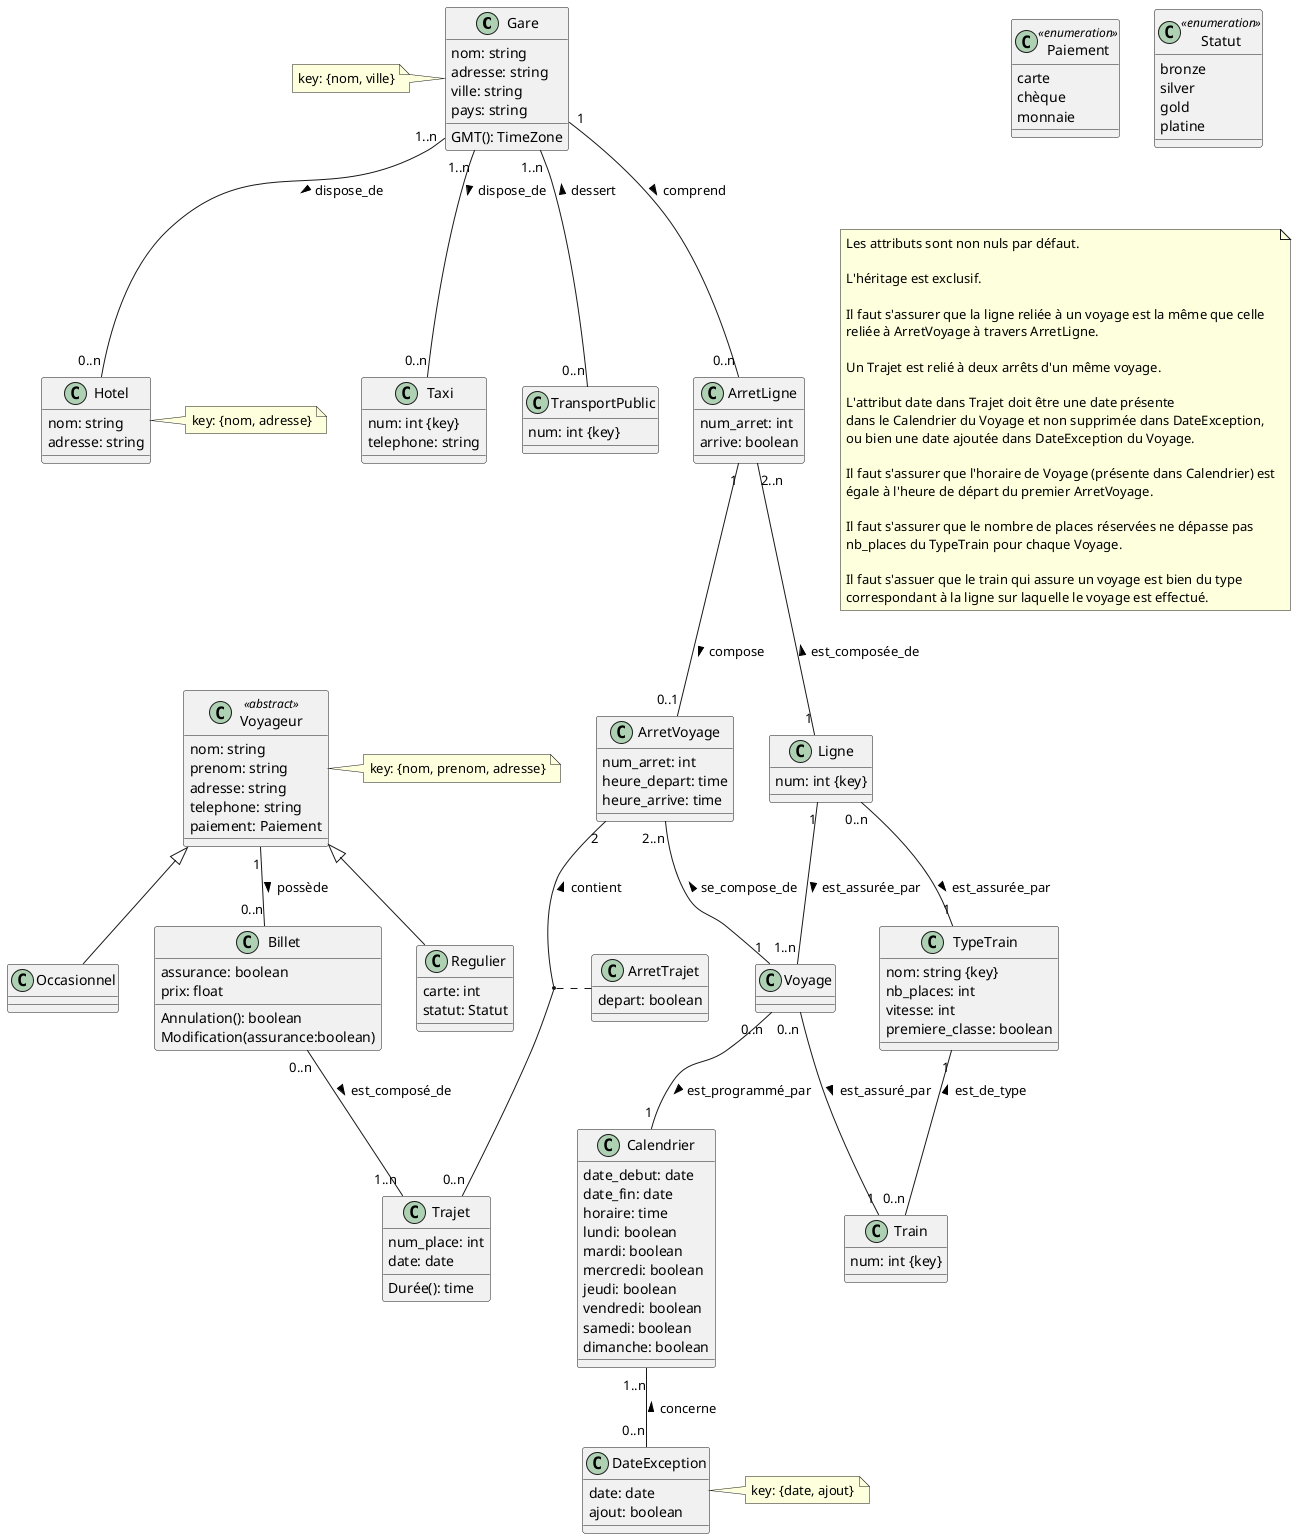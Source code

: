@startuml

class Gare {
  nom: string
  adresse: string
  ville: string
  pays: string
  __
  GMT(): TimeZone
}

class Gare
note left: key: {nom, ville}

class Hotel {
  nom: string
  adresse: string
}

class Hotel
note right: key: {nom, adresse}

class Taxi {
  num: int {key}
  telephone: string
}

class TransportPublic {
  num: int {key}
}

class Train {
  num: int {key}
}

class TypeTrain {
  nom: string {key}
  nb_places: int
  vitesse: int
  premiere_classe: boolean
}

class ArretLigne {
  num_arret: int
  arrive: boolean
}

class ArretVoyage {
  num_arret: int
  heure_depart: time
  heure_arrive: time
}

class ArretTrajet {
  depart: boolean
}

class Ligne {
  num: int {key}
}

class Voyage {
}

class Calendrier {
  date_debut: date
  date_fin: date
  horaire: time
  lundi: boolean
  mardi: boolean
  mercredi: boolean
  jeudi: boolean
  vendredi: boolean
  samedi: boolean
  dimanche: boolean
}

class DateException {
  date: date
  ajout: boolean
}
note right: key: {date, ajout}

class Voyageur <<abstract>> {
  nom: string
  prenom: string
  adresse: string
  telephone: string
  paiement: Paiement
}

class Voyageur
note right: key: {nom, prenom, adresse}

class Occasionnel {
}

class Regulier {
  carte: int
  statut: Statut
}

class Billet {
  assurance: boolean
  prix: float
  __
  Annulation(): boolean
  Modification(assurance:boolean)
}

class Trajet {
  num_place: int
  date: date
  __
  Durée(): time
}

class Paiement << enumeration >> {
  carte
  chèque
  monnaie
}

class Statut << enumeration >> {
  bronze
  silver
  gold
  platine
}


Voyageur <|-- Occasionnel
Voyageur <|-- Regulier

Gare "1..n" -- "0..n" Hotel: dispose_de >
Gare "1..n" -- "0..n" Taxi: dispose_de >
Gare "1..n" -- "0..n" TransportPublic: dessert <

Gare "1" -- "0..n" ArretLigne: comprend >
ArretLigne "2..n" -- "1" Ligne: est_composée_de <
ArretLigne "1" -- "0..1" ArretVoyage: compose >
ArretVoyage "2..n" -- "1" Voyage: se_compose_de <
ArretVoyage "2" -- "0..n" Trajet: contient <
(ArretVoyage, Trajet) .. ArretTrajet
Ligne "1" -- "1..n" Voyage: est_assurée_par >

Ligne "0..n" -- "1" TypeTrain: est_assurée_par >
TypeTrain "1" -- "0..n" Train: est_de_type <
Voyage "0..n" -- "1" Train: est_assuré_par >
Voyage "0..n" -- "1" Calendrier: est_programmé_par >
Calendrier "1..n" -- "0..n" DateException: concerne <


Billet "0..n" -- "1..n" Trajet: est_composé_de >
Voyageur "1" -- "0..n" Billet: possède >

note "Les attributs sont non nuls par défaut.\n\nL'héritage est exclusif.\n\nIl faut s'assurer que la ligne reliée à un voyage est la même que celle\nreliée à ArretVoyage à travers ArretLigne.\n\nUn Trajet est relié à deux arrêts d'un même voyage.\n\nL'attribut date dans Trajet doit être une date présente\ndans le Calendrier du Voyage et non supprimée dans DateException,\nou bien une date ajoutée dans DateException du Voyage.\n\nIl faut s'assurer que l'horaire de Voyage (présente dans Calendrier) est\négale à l'heure de départ du premier ArretVoyage.\n\nIl faut s'assurer que le nombre de places réservées ne dépasse pas\nnb_places du TypeTrain pour chaque Voyage.\n\nIl faut s'assuer que le train qui assure un voyage est bien du type\ncorrespondant à la ligne sur laquelle le voyage est effectué." as N1

@enduml
